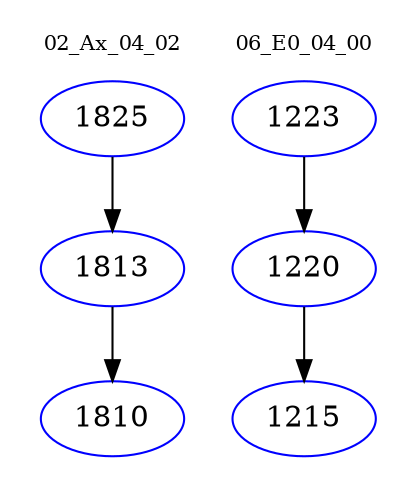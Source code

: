 digraph{
subgraph cluster_0 {
color = white
label = "02_Ax_04_02";
fontsize=10;
T0_1825 [label="1825", color="blue"]
T0_1825 -> T0_1813 [color="black"]
T0_1813 [label="1813", color="blue"]
T0_1813 -> T0_1810 [color="black"]
T0_1810 [label="1810", color="blue"]
}
subgraph cluster_1 {
color = white
label = "06_E0_04_00";
fontsize=10;
T1_1223 [label="1223", color="blue"]
T1_1223 -> T1_1220 [color="black"]
T1_1220 [label="1220", color="blue"]
T1_1220 -> T1_1215 [color="black"]
T1_1215 [label="1215", color="blue"]
}
}
